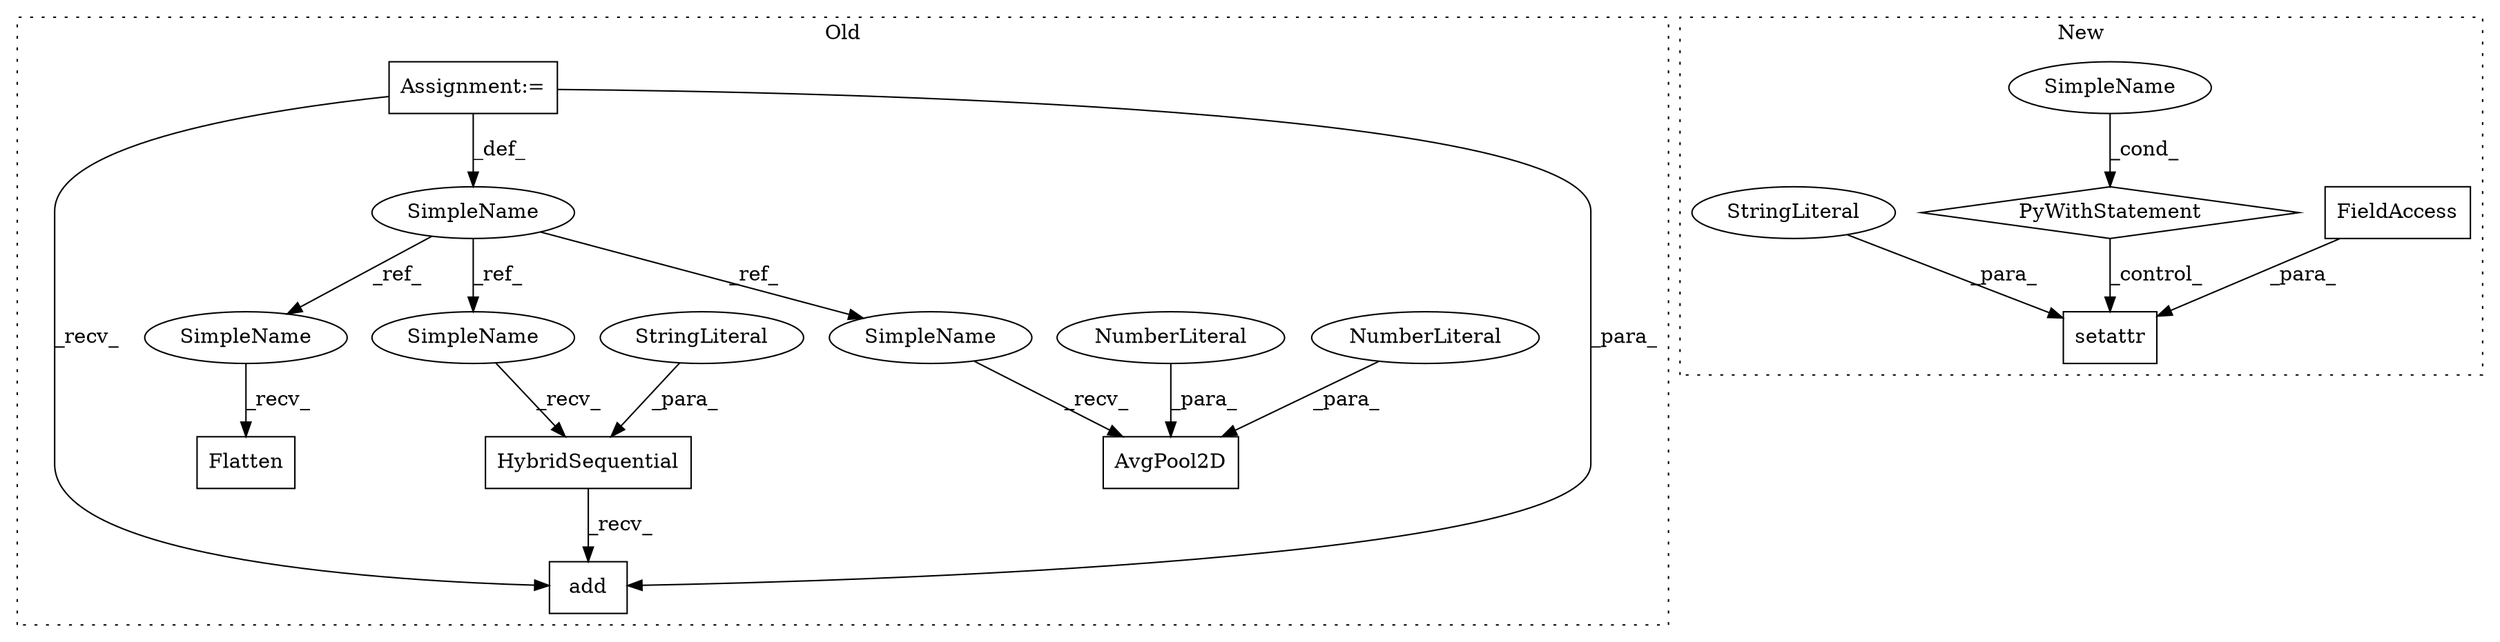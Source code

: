 digraph G {
subgraph cluster0 {
1 [label="AvgPool2D" a="32" s="17298,17311" l="10,1" shape="box"];
5 [label="SimpleName" a="42" s="15633" l="2" shape="ellipse"];
6 [label="Flatten" a="32" s="17383" l="9" shape="box"];
7 [label="HybridSequential" a="32" s="17336,17355" l="17,1" shape="box"];
8 [label="add" a="32" s="17413,17432" l="4,1" shape="box"];
9 [label="NumberLiteral" a="34" s="17310" l="1" shape="ellipse"];
10 [label="NumberLiteral" a="34" s="17308" l="1" shape="ellipse"];
12 [label="StringLiteral" a="45" s="17353" l="2" shape="ellipse"];
14 [label="Assignment:=" a="7" s="15633" l="2" shape="box"];
15 [label="SimpleName" a="42" s="17380" l="2" shape="ellipse"];
16 [label="SimpleName" a="42" s="17333" l="2" shape="ellipse"];
17 [label="SimpleName" a="42" s="17295" l="2" shape="ellipse"];
label = "Old";
style="dotted";
}
subgraph cluster1 {
2 [label="PyWithStatement" a="104" s="17619,17653" l="10,2" shape="diamond"];
3 [label="setattr" a="32" s="17856,17922" l="8,1" shape="box"];
4 [label="FieldAccess" a="22" s="17864" l="11" shape="box"];
11 [label="SimpleName" a="42" s="" l="" shape="ellipse"];
13 [label="StringLiteral" a="45" s="17876" l="4" shape="ellipse"];
label = "New";
style="dotted";
}
2 -> 3 [label="_control_"];
4 -> 3 [label="_para_"];
5 -> 16 [label="_ref_"];
5 -> 15 [label="_ref_"];
5 -> 17 [label="_ref_"];
7 -> 8 [label="_recv_"];
9 -> 1 [label="_para_"];
10 -> 1 [label="_para_"];
11 -> 2 [label="_cond_"];
12 -> 7 [label="_para_"];
13 -> 3 [label="_para_"];
14 -> 8 [label="_recv_"];
14 -> 5 [label="_def_"];
14 -> 8 [label="_para_"];
15 -> 6 [label="_recv_"];
16 -> 7 [label="_recv_"];
17 -> 1 [label="_recv_"];
}